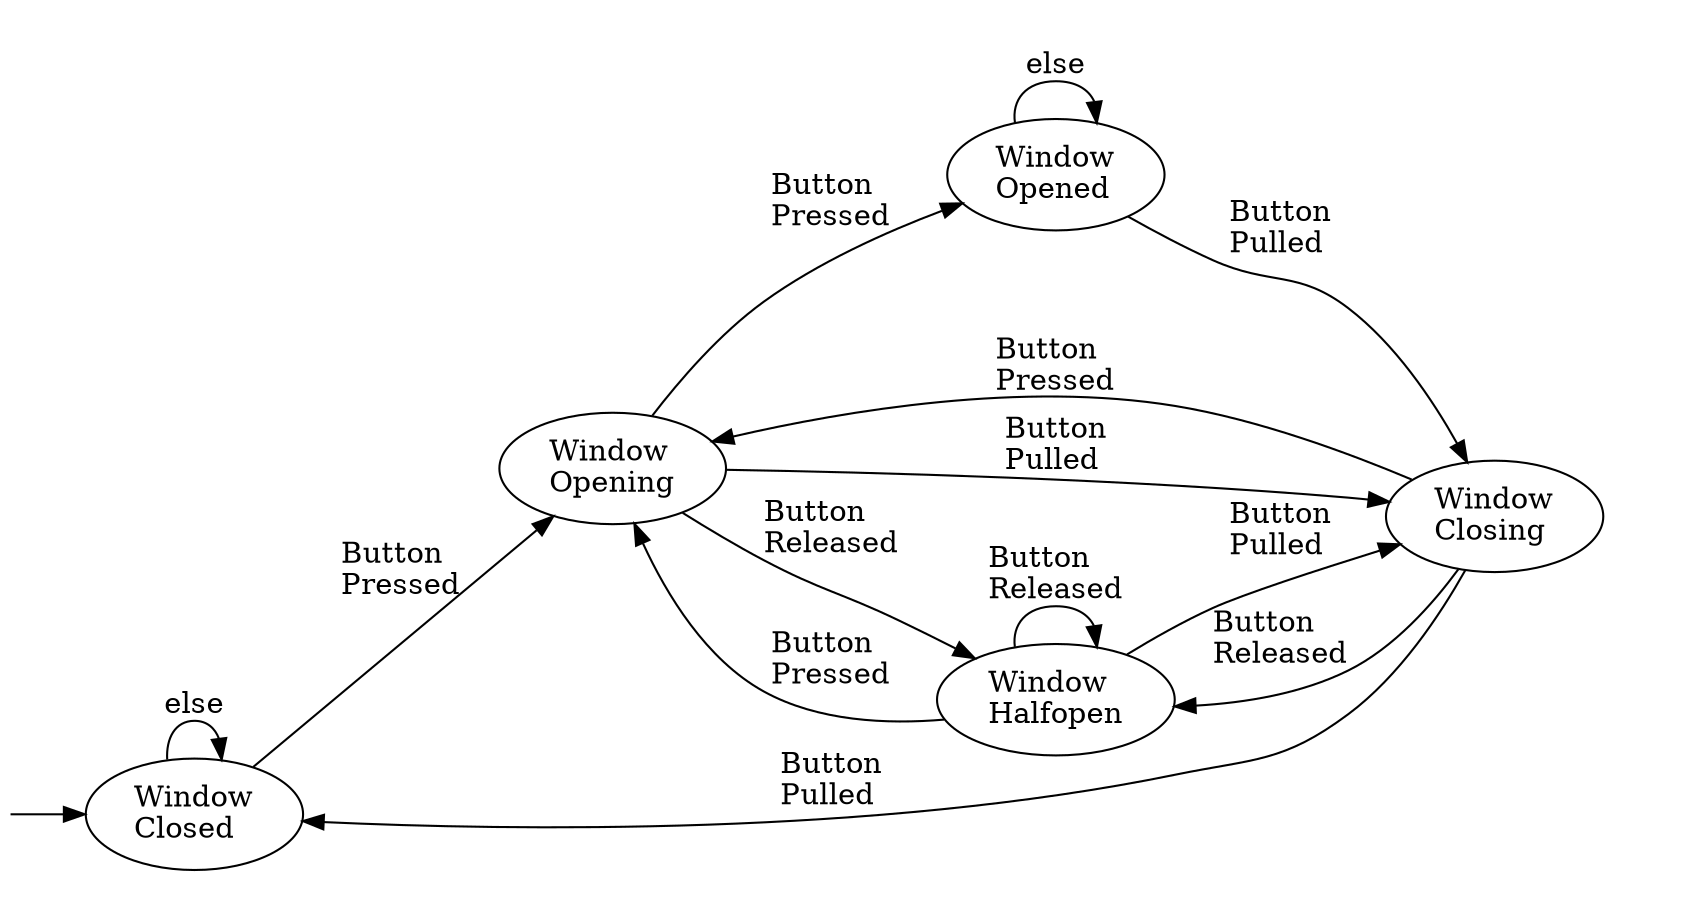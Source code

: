 digraph carwindow {
    rankdir=LR;
    Reset [shape=point,style=invis,width=0,height=0,label=""];
    Halfopen [label="Window\lHalfopen\l"];
    Opening [label="Window\lOpening\l"];
    Closing [label="Window\lClosing\l"];
    Opened [label="Window\lOpened\l"];
    Closed [label="Window\lClosed\l"];
    Reset -> Closed;
    Closed -> Opening  [label="Button\lPressed\l"];
    Closed -> Closed   [label="else"];
    Opened -> Closing  [label="Button\lPulled\l"];
    Opened -> Opened   [label="else"];
    Opening -> Halfopen [label="Button\lReleased\l"];
    Opening -> Opened  [label="Button\lPressed\l"];
    Opening -> Closing [label="Button\lPulled\l"];
    Closing -> Halfopen [label="Button\lReleased\l"];
    Closing -> Closed  [label="Button\lPulled\l"];
    Closing -> Opening [label="Button\lPressed\l"];
    Halfopen -> Opening [label="Button\lPressed\l"];
    Halfopen -> Closing [label="Button\lPulled\l"];
    Halfopen -> Halfopen [label="Button\lReleased\l"];

    EOT [shape=point,style=invis,width=0,height=0,label="EOT"];

    Halfopen -> EOT [style=invis];
    Opening -> EOT [style=invis];
    Closing -> EOT [style=invis];
    Opened -> EOT [style=invis];
    Closed -> EOT [style=invis];
    EOT -> EOT [style=invis];
}
